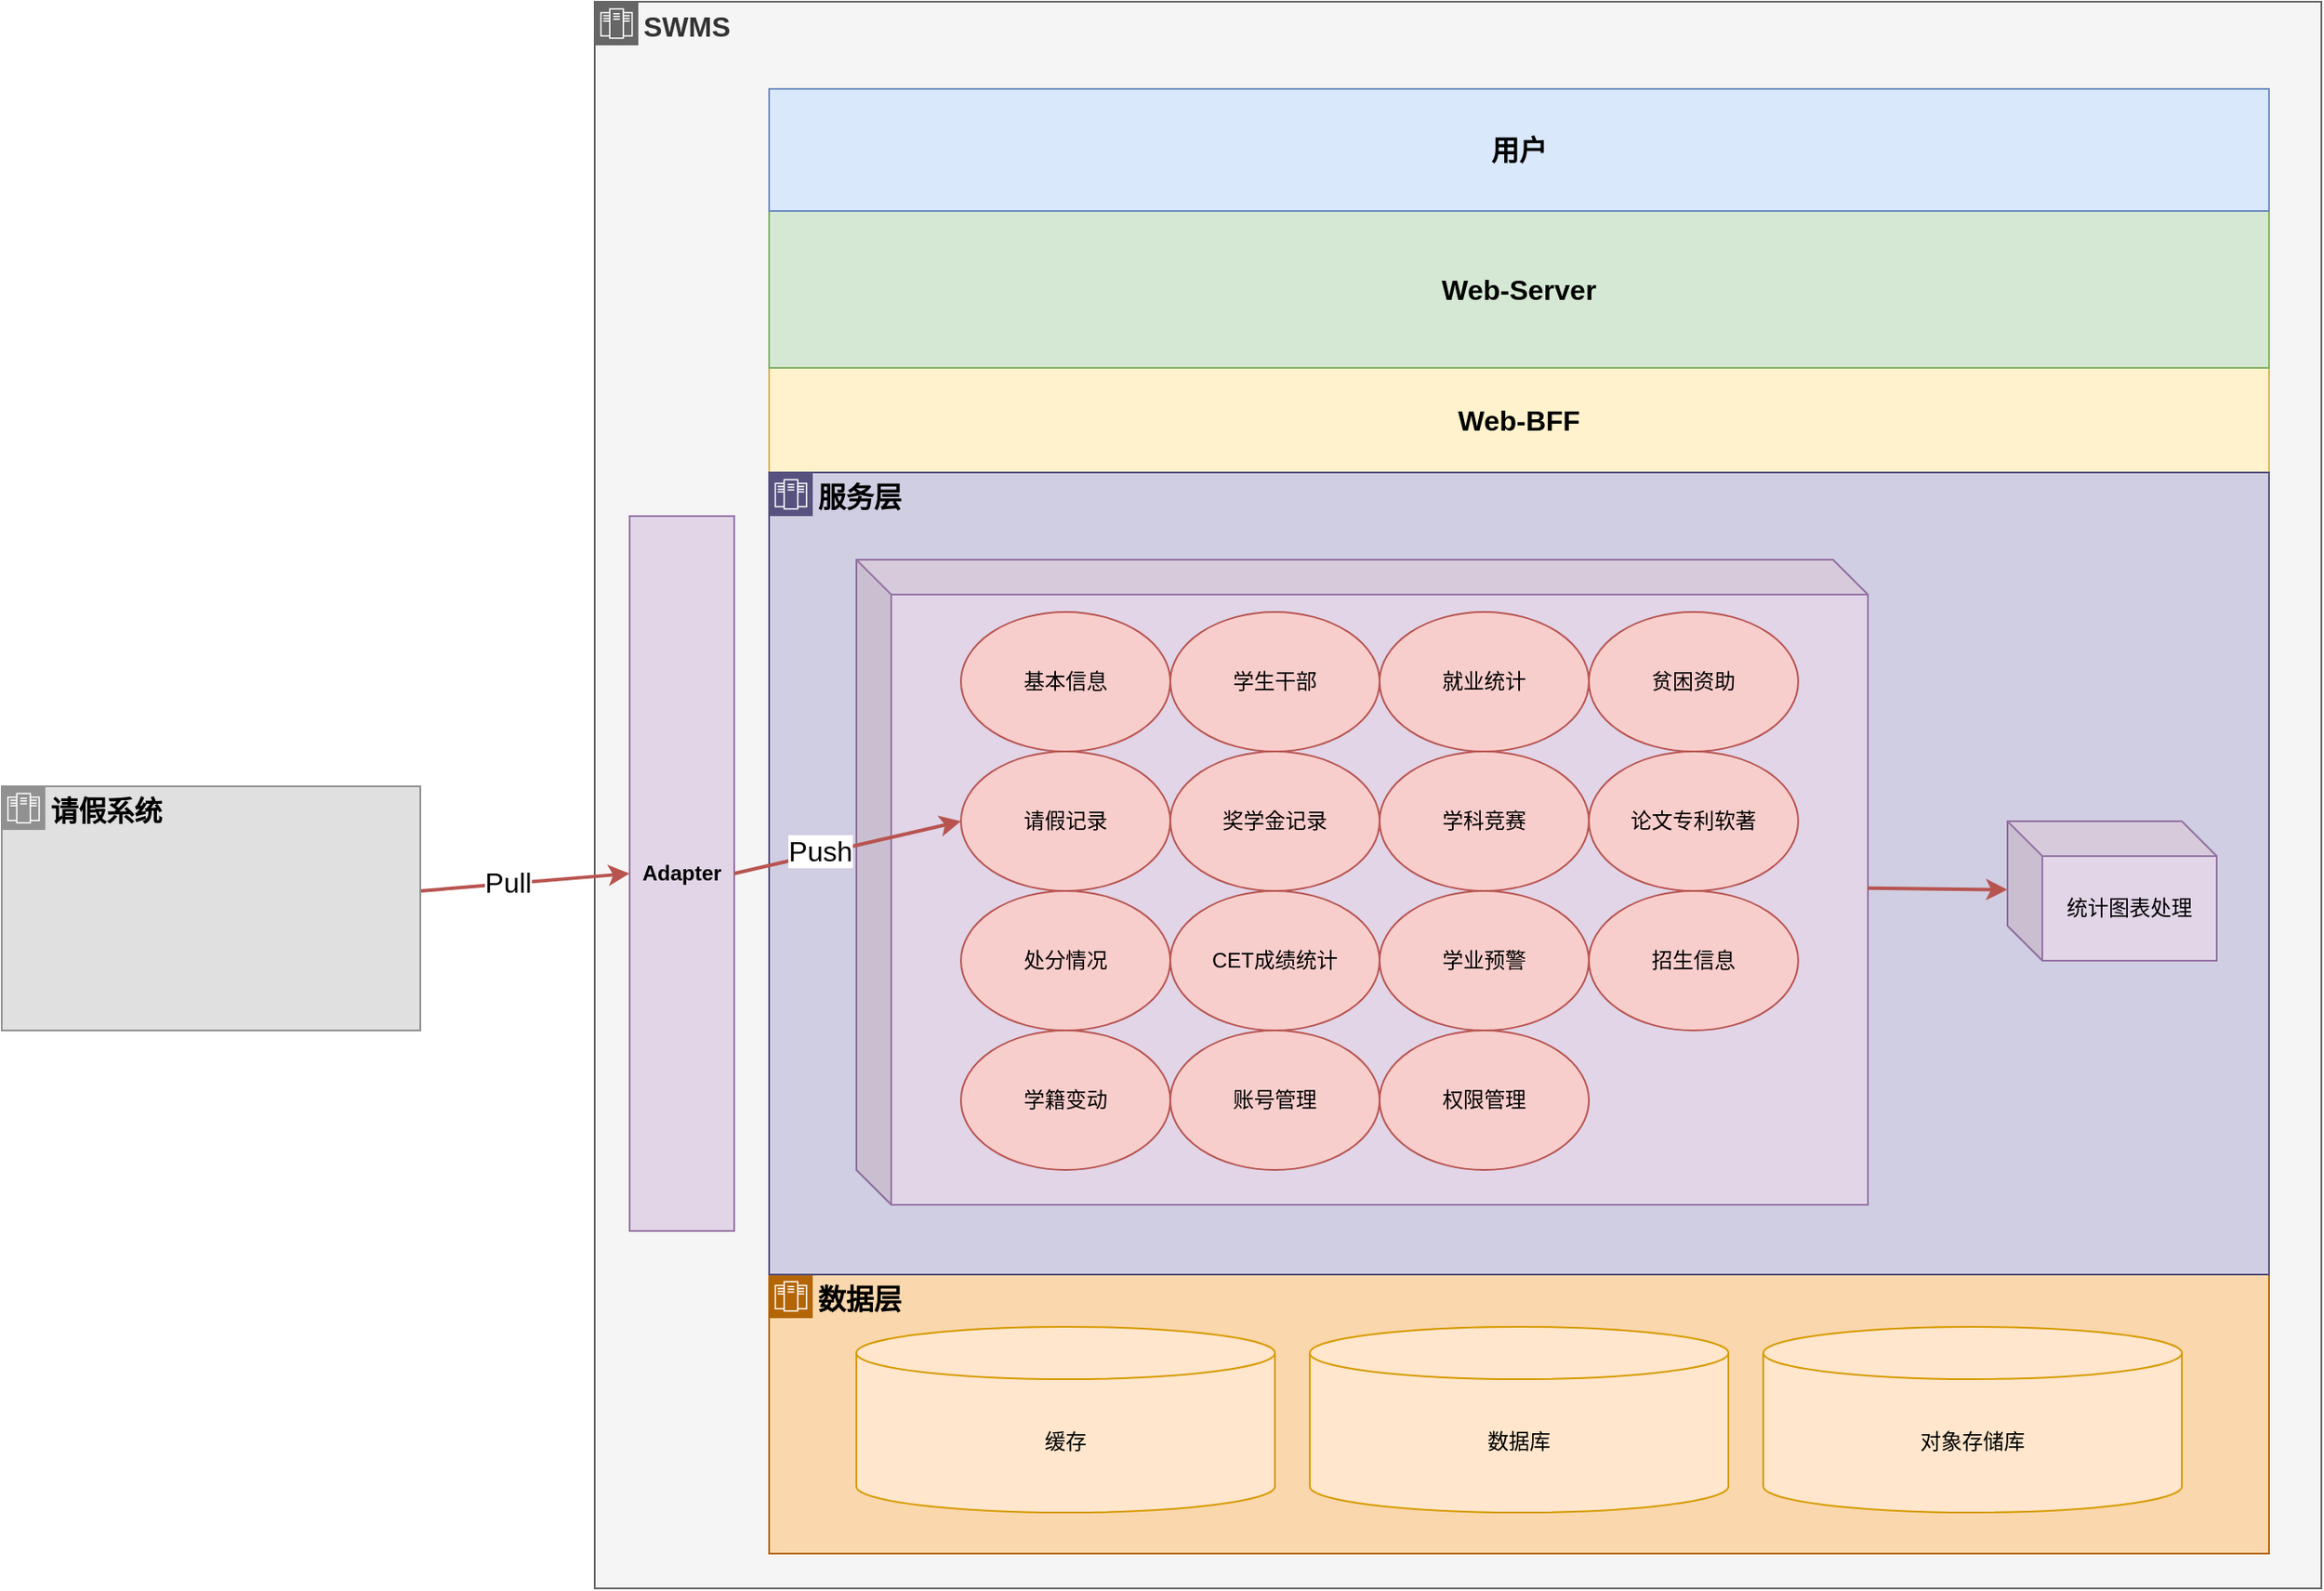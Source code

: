 <mxfile version="24.0.7" type="github">
  <diagram name="Page-1" id="GW02TrzgIK-zzw78TcEq">
    <mxGraphModel dx="2085" dy="1779" grid="1" gridSize="10" guides="1" tooltips="1" connect="1" arrows="1" fold="1" page="1" pageScale="1" pageWidth="850" pageHeight="1100" math="0" shadow="0">
      <root>
        <mxCell id="0" />
        <mxCell id="1" parent="0" />
        <mxCell id="VZ3gEZ-EjABt7tpuUKtO-55" value="&lt;b&gt;&lt;font style=&quot;font-size: 16px;&quot;&gt;SWMS&lt;/font&gt;&lt;/b&gt;" style="shape=mxgraph.ibm.box;prType=zone;fontStyle=0;verticalAlign=top;align=left;spacingLeft=32;spacingTop=4;rounded=0;whiteSpace=wrap;html=1;strokeWidth=1;dashed=0;container=1;spacing=-4;collapsible=0;expand=0;recursiveResize=0;fillColor=#f5f5f5;fontColor=#333333;strokeColor=#666666;" vertex="1" parent="1">
          <mxGeometry x="-60" y="-190" width="990" height="910" as="geometry" />
        </mxCell>
        <mxCell id="VZ3gEZ-EjABt7tpuUKtO-56" value="" style="group" vertex="1" connectable="0" parent="VZ3gEZ-EjABt7tpuUKtO-55">
          <mxGeometry x="100" y="50" width="860" height="840" as="geometry" />
        </mxCell>
        <mxCell id="jnyCTJYg-8QtuFiZsByJ-41" value="&lt;font style=&quot;font-size: 16px;&quot;&gt;Web-BFF&lt;/font&gt;" style="rounded=0;whiteSpace=wrap;html=1;fontStyle=1;fillColor=#fff2cc;strokeColor=#d6b656;" parent="VZ3gEZ-EjABt7tpuUKtO-56" vertex="1">
          <mxGeometry y="160" width="860" height="60" as="geometry" />
        </mxCell>
        <mxCell id="jnyCTJYg-8QtuFiZsByJ-42" value="&lt;font style=&quot;font-size: 16px;&quot;&gt;Web-Server&lt;/font&gt;" style="rounded=0;whiteSpace=wrap;html=1;fontStyle=1;fontSize=14;fillColor=#d5e8d4;strokeColor=#82b366;" parent="VZ3gEZ-EjABt7tpuUKtO-56" vertex="1">
          <mxGeometry y="70" width="860" height="90" as="geometry" />
        </mxCell>
        <mxCell id="jnyCTJYg-8QtuFiZsByJ-47" value="用户" style="rounded=0;whiteSpace=wrap;html=1;fontSize=16;fontStyle=1;fillColor=#dae8fc;strokeColor=#6c8ebf;" parent="VZ3gEZ-EjABt7tpuUKtO-56" vertex="1">
          <mxGeometry width="860" height="70" as="geometry" />
        </mxCell>
        <mxCell id="VZ3gEZ-EjABt7tpuUKtO-49" value="" style="group" vertex="1" connectable="0" parent="VZ3gEZ-EjABt7tpuUKtO-56">
          <mxGeometry y="680" width="860" height="160" as="geometry" />
        </mxCell>
        <mxCell id="VZ3gEZ-EjABt7tpuUKtO-47" value="&lt;b&gt;&lt;font style=&quot;font-size: 16px;&quot;&gt;数据层&lt;/font&gt;&lt;/b&gt;" style="shape=mxgraph.ibm.box;prType=zone;fontStyle=0;verticalAlign=top;align=left;spacingLeft=32;spacingTop=4;fillColor=#fad7ac;rounded=0;whiteSpace=wrap;html=1;strokeColor=#b46504;strokeWidth=1;dashed=0;container=0;spacing=-4;collapsible=0;expand=0;recursiveResize=0;" vertex="1" parent="VZ3gEZ-EjABt7tpuUKtO-49">
          <mxGeometry width="860" height="160" as="geometry" />
        </mxCell>
        <mxCell id="VZ3gEZ-EjABt7tpuUKtO-7" value="缓存" style="shape=cylinder3;whiteSpace=wrap;html=1;boundedLbl=1;backgroundOutline=1;size=15;fillColor=#ffe6cc;strokeColor=#d79b00;" vertex="1" parent="VZ3gEZ-EjABt7tpuUKtO-49">
          <mxGeometry x="50" y="30" width="240" height="106.5" as="geometry" />
        </mxCell>
        <mxCell id="jnyCTJYg-8QtuFiZsByJ-5" value="数据库" style="shape=cylinder3;whiteSpace=wrap;html=1;boundedLbl=1;backgroundOutline=1;size=15;fillColor=#ffe6cc;strokeColor=#d79b00;" parent="VZ3gEZ-EjABt7tpuUKtO-49" vertex="1">
          <mxGeometry x="310" y="30" width="240" height="106.5" as="geometry" />
        </mxCell>
        <mxCell id="jnyCTJYg-8QtuFiZsByJ-6" value="对象存储库" style="shape=cylinder3;whiteSpace=wrap;html=1;boundedLbl=1;backgroundOutline=1;size=15;fillColor=#ffe6cc;strokeColor=#d79b00;" parent="VZ3gEZ-EjABt7tpuUKtO-49" vertex="1">
          <mxGeometry x="570" y="30" width="240" height="106.5" as="geometry" />
        </mxCell>
        <mxCell id="VZ3gEZ-EjABt7tpuUKtO-51" value="&lt;font size=&quot;1&quot;&gt;&lt;b style=&quot;font-size: 16px;&quot;&gt;服务层&lt;/b&gt;&lt;/font&gt;" style="shape=mxgraph.ibm.box;prType=zone;fontStyle=0;verticalAlign=top;align=left;spacingLeft=32;spacingTop=4;fillColor=#d0cee2;rounded=0;whiteSpace=wrap;html=1;strokeColor=#56517e;strokeWidth=1;dashed=0;container=1;spacing=-4;collapsible=0;expand=0;recursiveResize=0;" vertex="1" parent="VZ3gEZ-EjABt7tpuUKtO-56">
          <mxGeometry y="220" width="860" height="460" as="geometry" />
        </mxCell>
        <mxCell id="VZ3gEZ-EjABt7tpuUKtO-52" value="" style="group" vertex="1" connectable="0" parent="VZ3gEZ-EjABt7tpuUKtO-51">
          <mxGeometry x="50" y="50" width="580" height="370" as="geometry" />
        </mxCell>
        <mxCell id="VZ3gEZ-EjABt7tpuUKtO-2" value="" style="shape=cube;whiteSpace=wrap;html=1;boundedLbl=1;backgroundOutline=1;darkOpacity=0.05;darkOpacity2=0.1;fontStyle=0;movable=1;resizable=1;rotatable=1;deletable=1;editable=1;locked=0;connectable=1;fillColor=#e1d5e7;strokeColor=#9673a6;" vertex="1" parent="VZ3gEZ-EjABt7tpuUKtO-52">
          <mxGeometry width="580" height="370" as="geometry" />
        </mxCell>
        <mxCell id="jnyCTJYg-8QtuFiZsByJ-9" value="基本信息" style="ellipse;whiteSpace=wrap;html=1;fillColor=#f8cecc;strokeColor=#b85450;" parent="VZ3gEZ-EjABt7tpuUKtO-52" vertex="1">
          <mxGeometry x="60" y="30" width="120" height="80" as="geometry" />
        </mxCell>
        <mxCell id="jnyCTJYg-8QtuFiZsByJ-10" value="学生干部" style="ellipse;whiteSpace=wrap;html=1;fillColor=#f8cecc;strokeColor=#b85450;" parent="VZ3gEZ-EjABt7tpuUKtO-52" vertex="1">
          <mxGeometry x="180" y="30" width="120" height="80" as="geometry" />
        </mxCell>
        <mxCell id="jnyCTJYg-8QtuFiZsByJ-11" value="就业统计" style="ellipse;whiteSpace=wrap;html=1;fillColor=#f8cecc;strokeColor=#b85450;" parent="VZ3gEZ-EjABt7tpuUKtO-52" vertex="1">
          <mxGeometry x="300" y="30" width="120" height="80" as="geometry" />
        </mxCell>
        <mxCell id="jnyCTJYg-8QtuFiZsByJ-12" value="贫困资助" style="ellipse;whiteSpace=wrap;html=1;fillColor=#f8cecc;strokeColor=#b85450;" parent="VZ3gEZ-EjABt7tpuUKtO-52" vertex="1">
          <mxGeometry x="420" y="30" width="120" height="80" as="geometry" />
        </mxCell>
        <mxCell id="jnyCTJYg-8QtuFiZsByJ-13" value="请假记录" style="ellipse;whiteSpace=wrap;html=1;fillColor=#f8cecc;strokeColor=#b85450;" parent="VZ3gEZ-EjABt7tpuUKtO-52" vertex="1">
          <mxGeometry x="60" y="110" width="120" height="80" as="geometry" />
        </mxCell>
        <mxCell id="jnyCTJYg-8QtuFiZsByJ-14" value="奖学金记录" style="ellipse;whiteSpace=wrap;html=1;fillColor=#f8cecc;strokeColor=#b85450;" parent="VZ3gEZ-EjABt7tpuUKtO-52" vertex="1">
          <mxGeometry x="180" y="110" width="120" height="80" as="geometry" />
        </mxCell>
        <mxCell id="jnyCTJYg-8QtuFiZsByJ-22" value="学科竞赛" style="ellipse;whiteSpace=wrap;html=1;fillColor=#f8cecc;strokeColor=#b85450;" parent="VZ3gEZ-EjABt7tpuUKtO-52" vertex="1">
          <mxGeometry x="300" y="110" width="120" height="80" as="geometry" />
        </mxCell>
        <mxCell id="jnyCTJYg-8QtuFiZsByJ-31" value="论文专利软著" style="ellipse;whiteSpace=wrap;html=1;fillColor=#f8cecc;strokeColor=#b85450;" parent="VZ3gEZ-EjABt7tpuUKtO-52" vertex="1">
          <mxGeometry x="420" y="110" width="120" height="80" as="geometry" />
        </mxCell>
        <mxCell id="jnyCTJYg-8QtuFiZsByJ-32" value="处分情况" style="ellipse;whiteSpace=wrap;html=1;fillColor=#f8cecc;strokeColor=#b85450;" parent="VZ3gEZ-EjABt7tpuUKtO-52" vertex="1">
          <mxGeometry x="60" y="190" width="120" height="80" as="geometry" />
        </mxCell>
        <mxCell id="jnyCTJYg-8QtuFiZsByJ-33" value="CET成绩统计" style="ellipse;whiteSpace=wrap;html=1;fillColor=#f8cecc;strokeColor=#b85450;" parent="VZ3gEZ-EjABt7tpuUKtO-52" vertex="1">
          <mxGeometry x="180" y="190" width="120" height="80" as="geometry" />
        </mxCell>
        <mxCell id="jnyCTJYg-8QtuFiZsByJ-34" value="学业预警" style="ellipse;whiteSpace=wrap;html=1;fillColor=#f8cecc;strokeColor=#b85450;" parent="VZ3gEZ-EjABt7tpuUKtO-52" vertex="1">
          <mxGeometry x="300" y="190" width="120" height="80" as="geometry" />
        </mxCell>
        <mxCell id="jnyCTJYg-8QtuFiZsByJ-35" value="招生信息" style="ellipse;whiteSpace=wrap;html=1;movable=1;resizable=1;rotatable=1;deletable=1;editable=1;locked=0;connectable=1;fillColor=#f8cecc;strokeColor=#b85450;" parent="VZ3gEZ-EjABt7tpuUKtO-52" vertex="1">
          <mxGeometry x="420" y="190" width="120" height="80" as="geometry" />
        </mxCell>
        <mxCell id="jnyCTJYg-8QtuFiZsByJ-37" value="学籍变动" style="ellipse;whiteSpace=wrap;html=1;fillColor=#f8cecc;strokeColor=#b85450;" parent="VZ3gEZ-EjABt7tpuUKtO-52" vertex="1">
          <mxGeometry x="60" y="270" width="120" height="80" as="geometry" />
        </mxCell>
        <mxCell id="jnyCTJYg-8QtuFiZsByJ-38" value="账号管理" style="ellipse;whiteSpace=wrap;html=1;fillColor=#f8cecc;strokeColor=#b85450;" parent="VZ3gEZ-EjABt7tpuUKtO-52" vertex="1">
          <mxGeometry x="180" y="270" width="120" height="80" as="geometry" />
        </mxCell>
        <mxCell id="jnyCTJYg-8QtuFiZsByJ-39" value="权限管理" style="ellipse;whiteSpace=wrap;html=1;fillColor=#f8cecc;strokeColor=#b85450;" parent="VZ3gEZ-EjABt7tpuUKtO-52" vertex="1">
          <mxGeometry x="300" y="270" width="120" height="80" as="geometry" />
        </mxCell>
        <mxCell id="jnyCTJYg-8QtuFiZsByJ-8" value="统计图表处理" style="shape=cube;whiteSpace=wrap;html=1;boundedLbl=1;backgroundOutline=1;darkOpacity=0.05;darkOpacity2=0.1;fontStyle=0;fillColor=#e1d5e7;strokeColor=#9673a6;" parent="VZ3gEZ-EjABt7tpuUKtO-51" vertex="1">
          <mxGeometry x="710" y="200" width="120" height="80" as="geometry" />
        </mxCell>
        <mxCell id="VZ3gEZ-EjABt7tpuUKtO-6" value="" style="rounded=0;orthogonalLoop=1;jettySize=auto;html=1;strokeWidth=2;fillColor=#f8cecc;strokeColor=#b85450;" edge="1" parent="VZ3gEZ-EjABt7tpuUKtO-51" source="VZ3gEZ-EjABt7tpuUKtO-2" target="jnyCTJYg-8QtuFiZsByJ-8">
          <mxGeometry relative="1" as="geometry" />
        </mxCell>
        <mxCell id="VZ3gEZ-EjABt7tpuUKtO-8" value="Adapter" style="rounded=0;whiteSpace=wrap;html=1;fontStyle=1;fillColor=#e1d5e7;strokeColor=#9673a6;" vertex="1" parent="VZ3gEZ-EjABt7tpuUKtO-55">
          <mxGeometry x="20" y="295" width="60" height="410" as="geometry" />
        </mxCell>
        <mxCell id="VZ3gEZ-EjABt7tpuUKtO-10" style="rounded=0;orthogonalLoop=1;jettySize=auto;html=1;entryX=0;entryY=0.5;entryDx=0;entryDy=0;strokeWidth=2;fillColor=#f8cecc;strokeColor=#b85450;exitX=1;exitY=0.5;exitDx=0;exitDy=0;fontSize=16;" edge="1" parent="VZ3gEZ-EjABt7tpuUKtO-55" source="VZ3gEZ-EjABt7tpuUKtO-8" target="jnyCTJYg-8QtuFiZsByJ-13">
          <mxGeometry relative="1" as="geometry" />
        </mxCell>
        <mxCell id="VZ3gEZ-EjABt7tpuUKtO-95" value="&lt;font style=&quot;font-size: 16px;&quot;&gt;Push&lt;/font&gt;" style="edgeLabel;html=1;align=center;verticalAlign=middle;resizable=0;points=[];" vertex="1" connectable="0" parent="VZ3gEZ-EjABt7tpuUKtO-10">
          <mxGeometry x="-0.24" y="2" relative="1" as="geometry">
            <mxPoint as="offset" />
          </mxGeometry>
        </mxCell>
        <mxCell id="VZ3gEZ-EjABt7tpuUKtO-91" style="rounded=0;orthogonalLoop=1;jettySize=auto;html=1;entryX=0;entryY=0.5;entryDx=0;entryDy=0;strokeWidth=2;fillColor=#f8cecc;strokeColor=#b85450;" edge="1" parent="1" source="VZ3gEZ-EjABt7tpuUKtO-90" target="VZ3gEZ-EjABt7tpuUKtO-8">
          <mxGeometry relative="1" as="geometry" />
        </mxCell>
        <mxCell id="VZ3gEZ-EjABt7tpuUKtO-94" value="&lt;font style=&quot;font-size: 16px;&quot;&gt;Pull&lt;/font&gt;" style="edgeLabel;html=1;align=center;verticalAlign=middle;resizable=0;points=[];" vertex="1" connectable="0" parent="VZ3gEZ-EjABt7tpuUKtO-91">
          <mxGeometry x="-0.123" y="-3" relative="1" as="geometry">
            <mxPoint x="-3" y="-4" as="offset" />
          </mxGeometry>
        </mxCell>
        <mxCell id="VZ3gEZ-EjABt7tpuUKtO-90" value="&lt;font style=&quot;font-size: 16px;&quot;&gt;&lt;b&gt;请假系统&lt;/b&gt;&lt;/font&gt;" style="shape=mxgraph.ibm.box;prType=zone;fontStyle=0;verticalAlign=top;align=left;spacingLeft=32;spacingTop=4;fillColor=#E0E0E0;rounded=0;whiteSpace=wrap;html=1;strokeColor=#919191;strokeWidth=1;dashed=0;container=1;spacing=-4;collapsible=0;expand=0;recursiveResize=0;" vertex="1" parent="1">
          <mxGeometry x="-400" y="260" width="240" height="140" as="geometry" />
        </mxCell>
      </root>
    </mxGraphModel>
  </diagram>
</mxfile>
